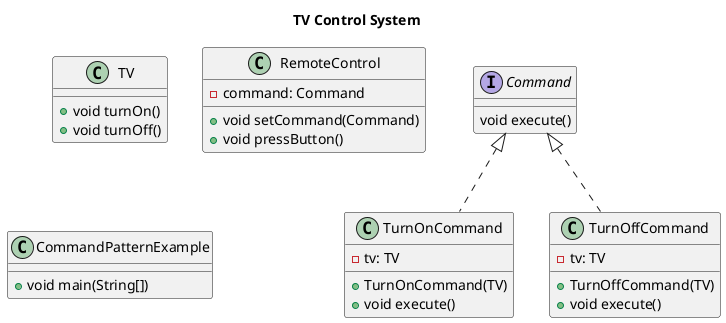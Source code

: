 @startuml CD

title "TV Control System"

interface Command {
	void execute()
}

class TurnOnCommand {
	- tv: TV
	+ TurnOnCommand(TV)
	+ void execute()
}

class TurnOffCommand {
	- tv: TV
	+ TurnOffCommand(TV)
	+ void execute()
}

class TV {
	+ void turnOn()
	+ void turnOff()
}

class RemoteControl {
	- command: Command
	+ void setCommand(Command)
	+ void pressButton()
}

class CommandPatternExample {
	+ void main(String[])
}

Command <|.. TurnOnCommand
Command <|.. TurnOffCommand

@enduml
